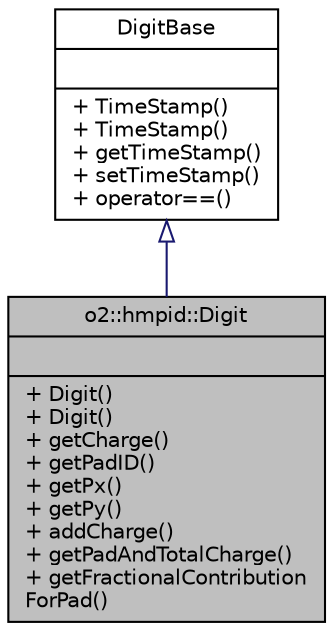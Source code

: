 digraph "o2::hmpid::Digit"
{
 // INTERACTIVE_SVG=YES
  bgcolor="transparent";
  edge [fontname="Helvetica",fontsize="10",labelfontname="Helvetica",labelfontsize="10"];
  node [fontname="Helvetica",fontsize="10",shape=record];
  Node2 [label="{o2::hmpid::Digit\n||+ Digit()\l+ Digit()\l+ getCharge()\l+ getPadID()\l+ getPx()\l+ getPy()\l+ addCharge()\l+ getPadAndTotalCharge()\l+ getFractionalContribution\lForPad()\l}",height=0.2,width=0.4,color="black", fillcolor="grey75", style="filled", fontcolor="black"];
  Node3 -> Node2 [dir="back",color="midnightblue",fontsize="10",style="solid",arrowtail="onormal",fontname="Helvetica"];
  Node3 [label="{DigitBase\n||+ TimeStamp()\l+ TimeStamp()\l+ getTimeStamp()\l+ setTimeStamp()\l+ operator==()\l}",height=0.2,width=0.4,color="black",URL="$d0/d94/classo2_1_1dataformats_1_1TimeStamp.html"];
}
